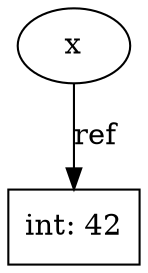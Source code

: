 digraph G {
    overlap=false;

    name1774400 [label="x", shape="ellipse"];
    int8401820 [label="int: 42", shape="box"];

    name1774400 -> int8401820 [label="ref"];

}
